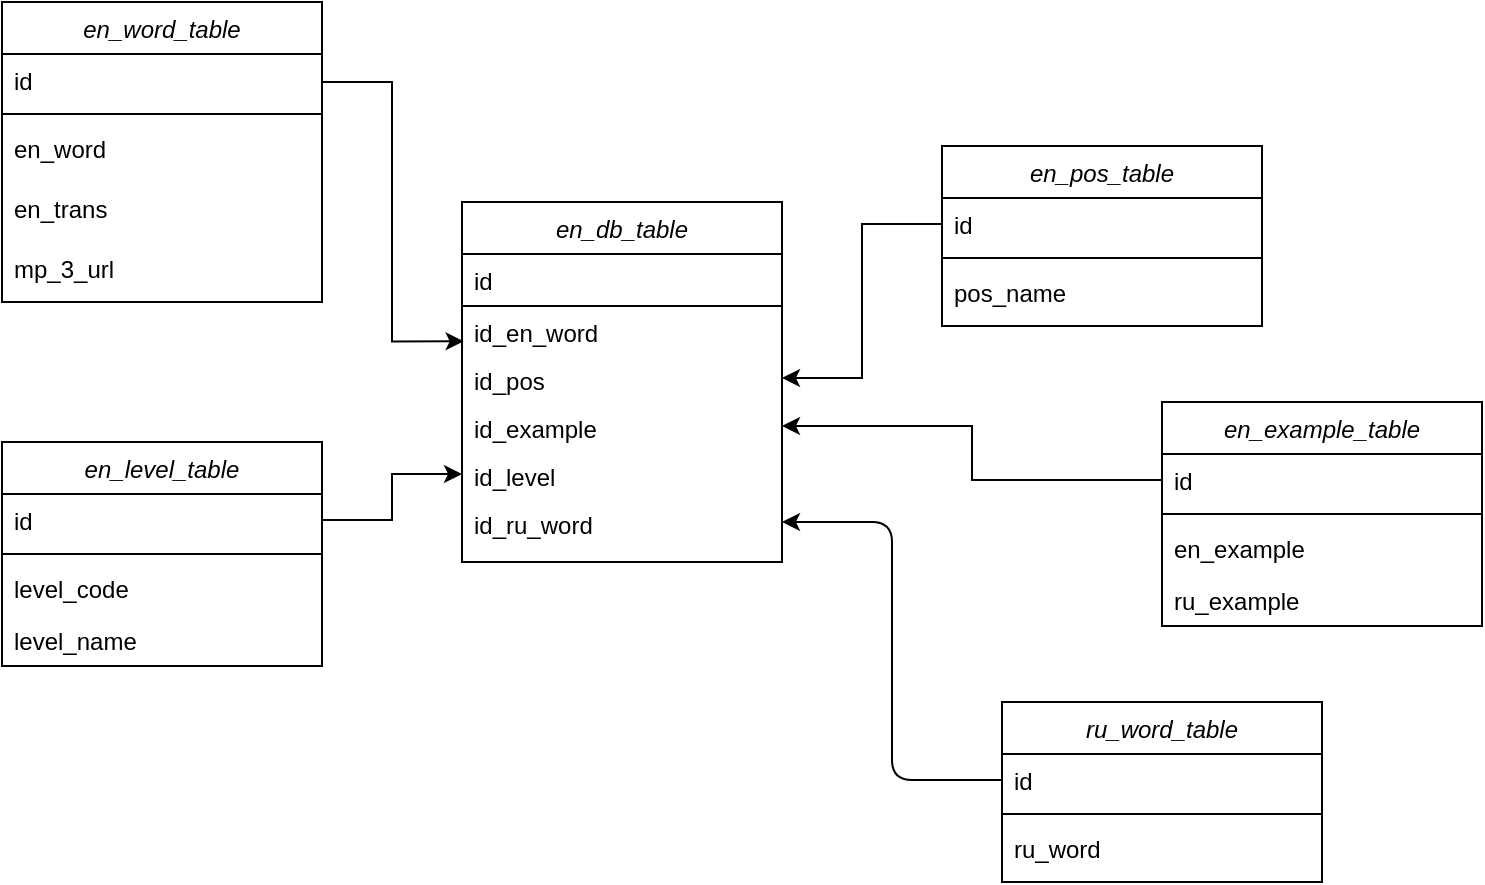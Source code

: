 <mxfile>
    <diagram id="C5RBs43oDa-KdzZeNtuy" name="Page-1">
        <mxGraphModel dx="813" dy="322" grid="1" gridSize="10" guides="1" tooltips="1" connect="1" arrows="1" fold="1" page="1" pageScale="1" pageWidth="827" pageHeight="1169" math="0" shadow="0">
            <root>
                <mxCell id="WIyWlLk6GJQsqaUBKTNV-0"/>
                <mxCell id="WIyWlLk6GJQsqaUBKTNV-1" parent="WIyWlLk6GJQsqaUBKTNV-0"/>
                <mxCell id="xQvHlQUKJSc3yyUyDz5R-0" value="en_word_table" style="swimlane;fontStyle=2;align=center;verticalAlign=top;childLayout=stackLayout;horizontal=1;startSize=26;horizontalStack=0;resizeParent=1;resizeLast=0;collapsible=1;marginBottom=0;rounded=0;shadow=0;strokeWidth=1;" parent="WIyWlLk6GJQsqaUBKTNV-1" vertex="1">
                    <mxGeometry x="70" y="130" width="160" height="150" as="geometry">
                        <mxRectangle x="230" y="140" width="160" height="26" as="alternateBounds"/>
                    </mxGeometry>
                </mxCell>
                <mxCell id="xQvHlQUKJSc3yyUyDz5R-1" value="id" style="text;align=left;verticalAlign=top;spacingLeft=4;spacingRight=4;overflow=hidden;rotatable=0;points=[[0,0.5],[1,0.5]];portConstraint=eastwest;shadow=0;" parent="xQvHlQUKJSc3yyUyDz5R-0" vertex="1">
                    <mxGeometry y="26" width="160" height="26" as="geometry"/>
                </mxCell>
                <mxCell id="xQvHlQUKJSc3yyUyDz5R-4" value="" style="line;html=1;strokeWidth=1;align=left;verticalAlign=middle;spacingTop=-1;spacingLeft=3;spacingRight=3;rotatable=0;labelPosition=right;points=[];portConstraint=eastwest;" parent="xQvHlQUKJSc3yyUyDz5R-0" vertex="1">
                    <mxGeometry y="52" width="160" height="8" as="geometry"/>
                </mxCell>
                <mxCell id="xQvHlQUKJSc3yyUyDz5R-12" value="en_word" style="text;align=left;verticalAlign=top;spacingLeft=4;spacingRight=4;overflow=hidden;rotatable=0;points=[[0,0.5],[1,0.5]];portConstraint=eastwest;shadow=0;" parent="xQvHlQUKJSc3yyUyDz5R-0" vertex="1">
                    <mxGeometry y="60" width="160" height="30" as="geometry"/>
                </mxCell>
                <mxCell id="xQvHlQUKJSc3yyUyDz5R-89" value="en_trans" style="text;align=left;verticalAlign=top;spacingLeft=4;spacingRight=4;overflow=hidden;rotatable=0;points=[[0,0.5],[1,0.5]];portConstraint=eastwest;shadow=0;" parent="xQvHlQUKJSc3yyUyDz5R-0" vertex="1">
                    <mxGeometry y="90" width="160" height="30" as="geometry"/>
                </mxCell>
                <mxCell id="IS1BmaNWxb0cI7cKCgXA-2" value="mp_3_url" style="text;align=left;verticalAlign=top;spacingLeft=4;spacingRight=4;overflow=hidden;rotatable=0;points=[[0,0.5],[1,0.5]];portConstraint=eastwest;shadow=0;" parent="xQvHlQUKJSc3yyUyDz5R-0" vertex="1">
                    <mxGeometry y="120" width="160" height="30" as="geometry"/>
                </mxCell>
                <mxCell id="xQvHlQUKJSc3yyUyDz5R-13" value="en_level_table" style="swimlane;fontStyle=2;align=center;verticalAlign=top;childLayout=stackLayout;horizontal=1;startSize=26;horizontalStack=0;resizeParent=1;resizeLast=0;collapsible=1;marginBottom=0;rounded=0;shadow=0;strokeWidth=1;" parent="WIyWlLk6GJQsqaUBKTNV-1" vertex="1">
                    <mxGeometry x="70" y="350" width="160" height="112" as="geometry">
                        <mxRectangle x="230" y="140" width="160" height="26" as="alternateBounds"/>
                    </mxGeometry>
                </mxCell>
                <mxCell id="xQvHlQUKJSc3yyUyDz5R-14" value="id" style="text;align=left;verticalAlign=top;spacingLeft=4;spacingRight=4;overflow=hidden;rotatable=0;points=[[0,0.5],[1,0.5]];portConstraint=eastwest;shadow=0;" parent="xQvHlQUKJSc3yyUyDz5R-13" vertex="1">
                    <mxGeometry y="26" width="160" height="26" as="geometry"/>
                </mxCell>
                <mxCell id="xQvHlQUKJSc3yyUyDz5R-15" value="" style="line;html=1;strokeWidth=1;align=left;verticalAlign=middle;spacingTop=-1;spacingLeft=3;spacingRight=3;rotatable=0;labelPosition=right;points=[];portConstraint=eastwest;" parent="xQvHlQUKJSc3yyUyDz5R-13" vertex="1">
                    <mxGeometry y="52" width="160" height="8" as="geometry"/>
                </mxCell>
                <mxCell id="xQvHlQUKJSc3yyUyDz5R-16" value="level_code" style="text;align=left;verticalAlign=top;spacingLeft=4;spacingRight=4;overflow=hidden;rotatable=0;points=[[0,0.5],[1,0.5]];portConstraint=eastwest;shadow=0;" parent="xQvHlQUKJSc3yyUyDz5R-13" vertex="1">
                    <mxGeometry y="60" width="160" height="26" as="geometry"/>
                </mxCell>
                <mxCell id="xQvHlQUKJSc3yyUyDz5R-17" value="level_name" style="text;align=left;verticalAlign=top;spacingLeft=4;spacingRight=4;overflow=hidden;rotatable=0;points=[[0,0.5],[1,0.5]];portConstraint=eastwest;shadow=0;" parent="xQvHlQUKJSc3yyUyDz5R-13" vertex="1">
                    <mxGeometry y="86" width="160" height="26" as="geometry"/>
                </mxCell>
                <mxCell id="xQvHlQUKJSc3yyUyDz5R-36" value="en_pos_table" style="swimlane;fontStyle=2;align=center;verticalAlign=top;childLayout=stackLayout;horizontal=1;startSize=26;horizontalStack=0;resizeParent=1;resizeLast=0;collapsible=1;marginBottom=0;rounded=0;shadow=0;strokeWidth=1;" parent="WIyWlLk6GJQsqaUBKTNV-1" vertex="1">
                    <mxGeometry x="540" y="202" width="160" height="90" as="geometry">
                        <mxRectangle x="230" y="140" width="160" height="26" as="alternateBounds"/>
                    </mxGeometry>
                </mxCell>
                <mxCell id="xQvHlQUKJSc3yyUyDz5R-37" value="id" style="text;align=left;verticalAlign=top;spacingLeft=4;spacingRight=4;overflow=hidden;rotatable=0;points=[[0,0.5],[1,0.5]];portConstraint=eastwest;shadow=0;" parent="xQvHlQUKJSc3yyUyDz5R-36" vertex="1">
                    <mxGeometry y="26" width="160" height="26" as="geometry"/>
                </mxCell>
                <mxCell id="xQvHlQUKJSc3yyUyDz5R-38" value="" style="line;html=1;strokeWidth=1;align=left;verticalAlign=middle;spacingTop=-1;spacingLeft=3;spacingRight=3;rotatable=0;labelPosition=right;points=[];portConstraint=eastwest;" parent="xQvHlQUKJSc3yyUyDz5R-36" vertex="1">
                    <mxGeometry y="52" width="160" height="8" as="geometry"/>
                </mxCell>
                <mxCell id="xQvHlQUKJSc3yyUyDz5R-39" value="pos_name" style="text;align=left;verticalAlign=top;spacingLeft=4;spacingRight=4;overflow=hidden;rotatable=0;points=[[0,0.5],[1,0.5]];portConstraint=eastwest;shadow=0;" parent="xQvHlQUKJSc3yyUyDz5R-36" vertex="1">
                    <mxGeometry y="60" width="160" height="26" as="geometry"/>
                </mxCell>
                <mxCell id="xQvHlQUKJSc3yyUyDz5R-42" value="en_db_table" style="swimlane;fontStyle=2;align=center;verticalAlign=top;childLayout=stackLayout;horizontal=1;startSize=26;horizontalStack=0;resizeParent=1;resizeLast=0;collapsible=1;marginBottom=0;rounded=0;shadow=0;strokeWidth=1;" parent="WIyWlLk6GJQsqaUBKTNV-1" vertex="1">
                    <mxGeometry x="300" y="230" width="160" height="180" as="geometry">
                        <mxRectangle x="230" y="140" width="160" height="26" as="alternateBounds"/>
                    </mxGeometry>
                </mxCell>
                <mxCell id="xQvHlQUKJSc3yyUyDz5R-74" value="id" style="text;align=left;verticalAlign=top;spacingLeft=4;spacingRight=4;overflow=hidden;rotatable=0;points=[[0,0.5],[1,0.5]];portConstraint=eastwest;shadow=0;" parent="xQvHlQUKJSc3yyUyDz5R-42" vertex="1">
                    <mxGeometry y="26" width="160" height="26" as="geometry"/>
                </mxCell>
                <mxCell id="xQvHlQUKJSc3yyUyDz5R-63" value="" style="endArrow=none;html=1;rounded=0;exitX=0;exitY=0.75;exitDx=0;exitDy=0;entryX=1;entryY=0.75;entryDx=0;entryDy=0;" parent="xQvHlQUKJSc3yyUyDz5R-42" edge="1">
                    <mxGeometry width="50" height="50" relative="1" as="geometry">
                        <mxPoint y="52.0" as="sourcePoint"/>
                        <mxPoint x="160" y="52.0" as="targetPoint"/>
                    </mxGeometry>
                </mxCell>
                <mxCell id="xQvHlQUKJSc3yyUyDz5R-43" value="id_en_word" style="text;align=left;verticalAlign=top;spacingLeft=4;spacingRight=4;overflow=hidden;rotatable=0;points=[[0,0.5],[1,0.5]];portConstraint=eastwest;shadow=0;" parent="xQvHlQUKJSc3yyUyDz5R-42" vertex="1">
                    <mxGeometry y="52" width="160" height="24" as="geometry"/>
                </mxCell>
                <mxCell id="xQvHlQUKJSc3yyUyDz5R-75" value="id_pos" style="text;align=left;verticalAlign=top;spacingLeft=4;spacingRight=4;overflow=hidden;rotatable=0;points=[[0,0.5],[1,0.5]];portConstraint=eastwest;shadow=0;" parent="xQvHlQUKJSc3yyUyDz5R-42" vertex="1">
                    <mxGeometry y="76" width="160" height="24" as="geometry"/>
                </mxCell>
                <mxCell id="xQvHlQUKJSc3yyUyDz5R-77" value="id_example" style="text;align=left;verticalAlign=top;spacingLeft=4;spacingRight=4;overflow=hidden;rotatable=0;points=[[0,0.5],[1,0.5]];portConstraint=eastwest;shadow=0;" parent="xQvHlQUKJSc3yyUyDz5R-42" vertex="1">
                    <mxGeometry y="100" width="160" height="24" as="geometry"/>
                </mxCell>
                <mxCell id="xQvHlQUKJSc3yyUyDz5R-80" value="id_level" style="text;align=left;verticalAlign=top;spacingLeft=4;spacingRight=4;overflow=hidden;rotatable=0;points=[[0,0.5],[1,0.5]];portConstraint=eastwest;shadow=0;" parent="xQvHlQUKJSc3yyUyDz5R-42" vertex="1">
                    <mxGeometry y="124" width="160" height="24" as="geometry"/>
                </mxCell>
                <mxCell id="12" value="id_ru_word" style="text;align=left;verticalAlign=top;spacingLeft=4;spacingRight=4;overflow=hidden;rotatable=0;points=[[0,0.5],[1,0.5]];portConstraint=eastwest;shadow=0;" parent="xQvHlQUKJSc3yyUyDz5R-42" vertex="1">
                    <mxGeometry y="148" width="160" height="24" as="geometry"/>
                </mxCell>
                <mxCell id="xQvHlQUKJSc3yyUyDz5R-45" style="edgeStyle=orthogonalEdgeStyle;rounded=0;orthogonalLoop=1;jettySize=auto;html=1;entryX=0.005;entryY=0.736;entryDx=0;entryDy=0;entryPerimeter=0;exitX=1;exitY=0.5;exitDx=0;exitDy=0;" parent="WIyWlLk6GJQsqaUBKTNV-1" source="xQvHlQUKJSc3yyUyDz5R-1" target="xQvHlQUKJSc3yyUyDz5R-43" edge="1">
                    <mxGeometry relative="1" as="geometry">
                        <mxPoint x="270" y="280" as="targetPoint"/>
                        <Array as="points">
                            <mxPoint x="230" y="170"/>
                            <mxPoint x="265" y="170"/>
                            <mxPoint x="265" y="300"/>
                        </Array>
                    </mxGeometry>
                </mxCell>
                <mxCell id="xQvHlQUKJSc3yyUyDz5R-70" value="en_example_table" style="swimlane;fontStyle=2;align=center;verticalAlign=top;childLayout=stackLayout;horizontal=1;startSize=26;horizontalStack=0;resizeParent=1;resizeLast=0;collapsible=1;marginBottom=0;rounded=0;shadow=0;strokeWidth=1;" parent="WIyWlLk6GJQsqaUBKTNV-1" vertex="1">
                    <mxGeometry x="650" y="330" width="160" height="112" as="geometry">
                        <mxRectangle x="230" y="140" width="160" height="26" as="alternateBounds"/>
                    </mxGeometry>
                </mxCell>
                <mxCell id="xQvHlQUKJSc3yyUyDz5R-71" value="id" style="text;align=left;verticalAlign=top;spacingLeft=4;spacingRight=4;overflow=hidden;rotatable=0;points=[[0,0.5],[1,0.5]];portConstraint=eastwest;shadow=0;" parent="xQvHlQUKJSc3yyUyDz5R-70" vertex="1">
                    <mxGeometry y="26" width="160" height="26" as="geometry"/>
                </mxCell>
                <mxCell id="xQvHlQUKJSc3yyUyDz5R-72" value="" style="line;html=1;strokeWidth=1;align=left;verticalAlign=middle;spacingTop=-1;spacingLeft=3;spacingRight=3;rotatable=0;labelPosition=right;points=[];portConstraint=eastwest;" parent="xQvHlQUKJSc3yyUyDz5R-70" vertex="1">
                    <mxGeometry y="52" width="160" height="8" as="geometry"/>
                </mxCell>
                <mxCell id="xQvHlQUKJSc3yyUyDz5R-73" value="en_example" style="text;align=left;verticalAlign=top;spacingLeft=4;spacingRight=4;overflow=hidden;rotatable=0;points=[[0,0.5],[1,0.5]];portConstraint=eastwest;shadow=0;" parent="xQvHlQUKJSc3yyUyDz5R-70" vertex="1">
                    <mxGeometry y="60" width="160" height="26" as="geometry"/>
                </mxCell>
                <mxCell id="5" value="ru_example" style="text;align=left;verticalAlign=top;spacingLeft=4;spacingRight=4;overflow=hidden;rotatable=0;points=[[0,0.5],[1,0.5]];portConstraint=eastwest;shadow=0;" parent="xQvHlQUKJSc3yyUyDz5R-70" vertex="1">
                    <mxGeometry y="86" width="160" height="26" as="geometry"/>
                </mxCell>
                <mxCell id="xQvHlQUKJSc3yyUyDz5R-76" style="edgeStyle=orthogonalEdgeStyle;rounded=0;orthogonalLoop=1;jettySize=auto;html=1;entryX=1;entryY=0.5;entryDx=0;entryDy=0;" parent="WIyWlLk6GJQsqaUBKTNV-1" source="xQvHlQUKJSc3yyUyDz5R-37" target="xQvHlQUKJSc3yyUyDz5R-75" edge="1">
                    <mxGeometry relative="1" as="geometry"/>
                </mxCell>
                <mxCell id="xQvHlQUKJSc3yyUyDz5R-78" style="edgeStyle=orthogonalEdgeStyle;rounded=0;orthogonalLoop=1;jettySize=auto;html=1;entryX=1;entryY=0.5;entryDx=0;entryDy=0;" parent="WIyWlLk6GJQsqaUBKTNV-1" source="xQvHlQUKJSc3yyUyDz5R-71" target="xQvHlQUKJSc3yyUyDz5R-77" edge="1">
                    <mxGeometry relative="1" as="geometry"/>
                </mxCell>
                <mxCell id="xQvHlQUKJSc3yyUyDz5R-81" style="edgeStyle=orthogonalEdgeStyle;rounded=0;orthogonalLoop=1;jettySize=auto;html=1;entryX=0;entryY=0.5;entryDx=0;entryDy=0;" parent="WIyWlLk6GJQsqaUBKTNV-1" source="xQvHlQUKJSc3yyUyDz5R-14" target="xQvHlQUKJSc3yyUyDz5R-80" edge="1">
                    <mxGeometry relative="1" as="geometry"/>
                </mxCell>
                <mxCell id="6" value="ru_word_table" style="swimlane;fontStyle=2;align=center;verticalAlign=top;childLayout=stackLayout;horizontal=1;startSize=26;horizontalStack=0;resizeParent=1;resizeLast=0;collapsible=1;marginBottom=0;rounded=0;shadow=0;strokeWidth=1;" parent="WIyWlLk6GJQsqaUBKTNV-1" vertex="1">
                    <mxGeometry x="570" y="480" width="160" height="90" as="geometry">
                        <mxRectangle x="230" y="140" width="160" height="26" as="alternateBounds"/>
                    </mxGeometry>
                </mxCell>
                <mxCell id="7" value="id" style="text;align=left;verticalAlign=top;spacingLeft=4;spacingRight=4;overflow=hidden;rotatable=0;points=[[0,0.5],[1,0.5]];portConstraint=eastwest;shadow=0;" parent="6" vertex="1">
                    <mxGeometry y="26" width="160" height="26" as="geometry"/>
                </mxCell>
                <mxCell id="8" value="" style="line;html=1;strokeWidth=1;align=left;verticalAlign=middle;spacingTop=-1;spacingLeft=3;spacingRight=3;rotatable=0;labelPosition=right;points=[];portConstraint=eastwest;" parent="6" vertex="1">
                    <mxGeometry y="52" width="160" height="8" as="geometry"/>
                </mxCell>
                <mxCell id="9" value="ru_word" style="text;align=left;verticalAlign=top;spacingLeft=4;spacingRight=4;overflow=hidden;rotatable=0;points=[[0,0.5],[1,0.5]];portConstraint=eastwest;shadow=0;" parent="6" vertex="1">
                    <mxGeometry y="60" width="160" height="26" as="geometry"/>
                </mxCell>
                <mxCell id="23" style="edgeStyle=orthogonalEdgeStyle;html=1;entryX=1;entryY=0.5;entryDx=0;entryDy=0;" parent="WIyWlLk6GJQsqaUBKTNV-1" source="7" target="12" edge="1">
                    <mxGeometry relative="1" as="geometry"/>
                </mxCell>
            </root>
        </mxGraphModel>
    </diagram>
</mxfile>